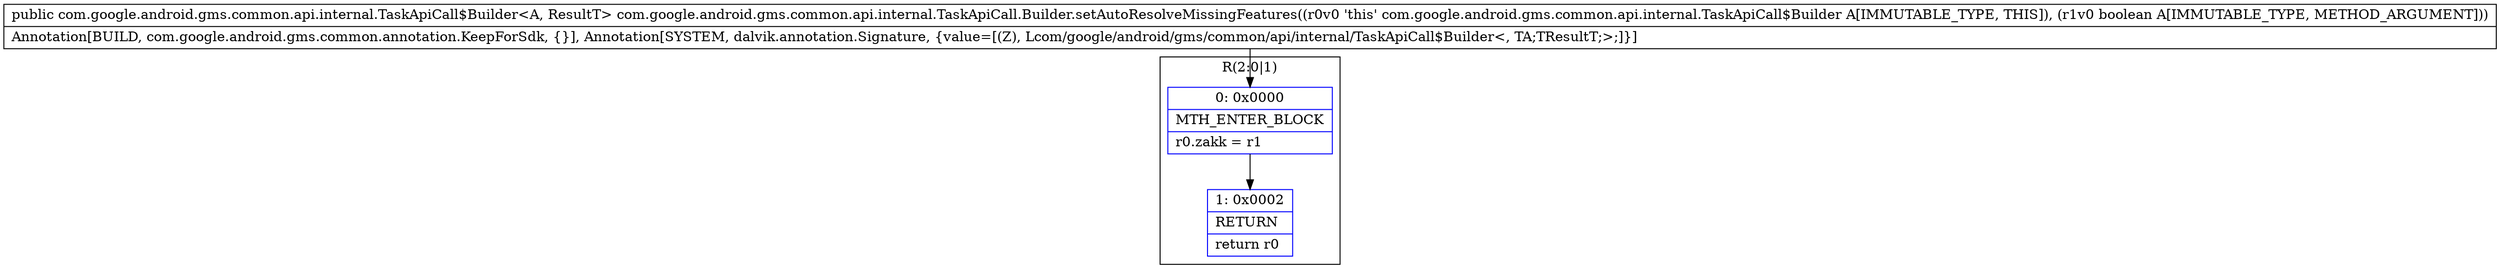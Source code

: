digraph "CFG forcom.google.android.gms.common.api.internal.TaskApiCall.Builder.setAutoResolveMissingFeatures(Z)Lcom\/google\/android\/gms\/common\/api\/internal\/TaskApiCall$Builder;" {
subgraph cluster_Region_1131643107 {
label = "R(2:0|1)";
node [shape=record,color=blue];
Node_0 [shape=record,label="{0\:\ 0x0000|MTH_ENTER_BLOCK\l|r0.zakk = r1\l}"];
Node_1 [shape=record,label="{1\:\ 0x0002|RETURN\l|return r0\l}"];
}
MethodNode[shape=record,label="{public com.google.android.gms.common.api.internal.TaskApiCall$Builder\<A, ResultT\> com.google.android.gms.common.api.internal.TaskApiCall.Builder.setAutoResolveMissingFeatures((r0v0 'this' com.google.android.gms.common.api.internal.TaskApiCall$Builder A[IMMUTABLE_TYPE, THIS]), (r1v0 boolean A[IMMUTABLE_TYPE, METHOD_ARGUMENT]))  | Annotation[BUILD, com.google.android.gms.common.annotation.KeepForSdk, \{\}], Annotation[SYSTEM, dalvik.annotation.Signature, \{value=[(Z), Lcom\/google\/android\/gms\/common\/api\/internal\/TaskApiCall$Builder\<, TA;TResultT;\>;]\}]\l}"];
MethodNode -> Node_0;
Node_0 -> Node_1;
}

